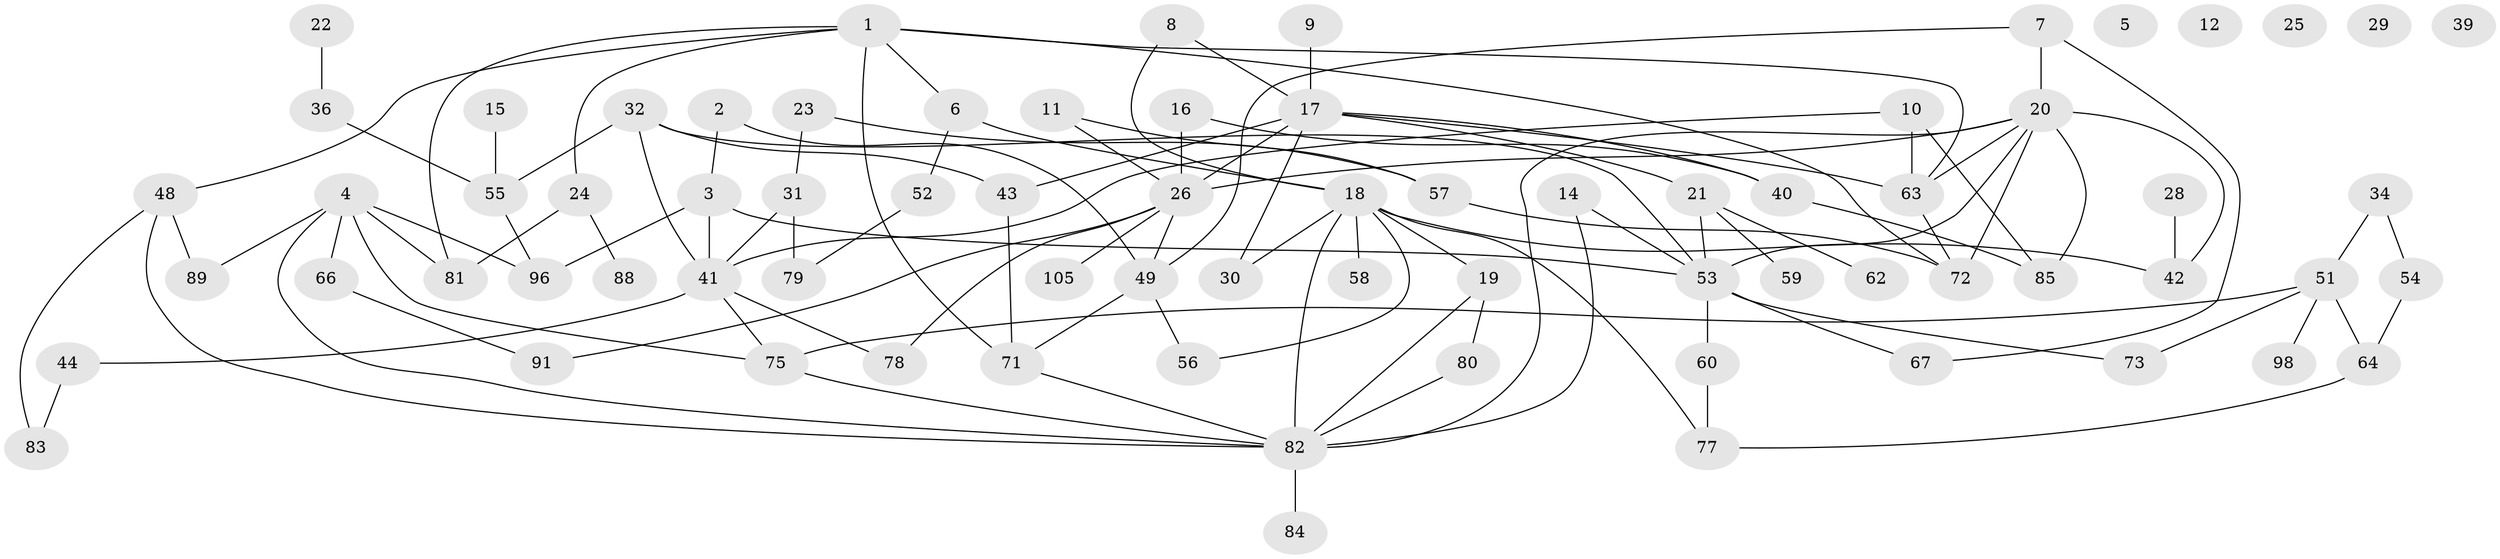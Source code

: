 // original degree distribution, {5: 0.09433962264150944, 2: 0.330188679245283, 4: 0.16037735849056603, 0: 0.04716981132075472, 3: 0.18867924528301888, 1: 0.14150943396226415, 7: 0.009433962264150943, 6: 0.02830188679245283}
// Generated by graph-tools (version 1.1) at 2025/16/03/04/25 18:16:33]
// undirected, 74 vertices, 110 edges
graph export_dot {
graph [start="1"]
  node [color=gray90,style=filled];
  1 [super="+95"];
  2;
  3;
  4 [super="+47+13"];
  5;
  6;
  7;
  8;
  9;
  10;
  11;
  12;
  14;
  15;
  16;
  17 [super="+35"];
  18 [super="+33"];
  19;
  20 [super="+102+103+94"];
  21 [super="+38+65"];
  22;
  23;
  24 [super="+50"];
  25;
  26 [super="+27+86+69"];
  28;
  29;
  30 [super="+76"];
  31;
  32 [super="+106"];
  34;
  36 [super="+61"];
  39;
  40;
  41 [super="+99"];
  42;
  43;
  44;
  48;
  49;
  51 [super="+68+92"];
  52;
  53 [super="+90"];
  54;
  55;
  56;
  57;
  58;
  59;
  60;
  62;
  63 [super="+93"];
  64;
  66;
  67;
  71;
  72 [super="+97"];
  73;
  75;
  77;
  78;
  79;
  80;
  81;
  82 [super="+87"];
  83;
  84;
  85;
  88;
  89;
  91;
  96 [super="+101"];
  98;
  105;
  1 -- 6;
  1 -- 48;
  1 -- 71;
  1 -- 81;
  1 -- 72;
  1 -- 24;
  1 -- 63;
  2 -- 3;
  2 -- 49;
  3 -- 53;
  3 -- 96;
  3 -- 41;
  4 -- 89;
  4 -- 82;
  4 -- 96;
  4 -- 81;
  4 -- 66;
  4 -- 75;
  6 -- 18 [weight=2];
  6 -- 52;
  7 -- 20;
  7 -- 49;
  7 -- 67;
  8 -- 18;
  8 -- 17;
  9 -- 17;
  10 -- 41;
  10 -- 63;
  10 -- 85;
  11 -- 57;
  11 -- 26;
  14 -- 82;
  14 -- 53;
  15 -- 55;
  16 -- 40;
  16 -- 26;
  17 -- 40;
  17 -- 43 [weight=2];
  17 -- 63;
  17 -- 21;
  17 -- 30;
  17 -- 26;
  18 -- 56;
  18 -- 42;
  18 -- 77;
  18 -- 19;
  18 -- 82;
  18 -- 58;
  18 -- 30;
  19 -- 80;
  19 -- 82;
  20 -- 42;
  20 -- 53;
  20 -- 72;
  20 -- 82;
  20 -- 26;
  20 -- 63;
  20 -- 85;
  21 -- 59;
  21 -- 62;
  21 -- 53;
  22 -- 36;
  23 -- 31;
  23 -- 57;
  24 -- 88;
  24 -- 81;
  26 -- 105;
  26 -- 91;
  26 -- 78;
  26 -- 49;
  28 -- 42;
  31 -- 41;
  31 -- 79;
  32 -- 43;
  32 -- 55;
  32 -- 41;
  32 -- 53;
  34 -- 54;
  34 -- 51;
  36 -- 55;
  40 -- 85;
  41 -- 44;
  41 -- 78;
  41 -- 75;
  43 -- 71;
  44 -- 83;
  48 -- 83;
  48 -- 89;
  48 -- 82;
  49 -- 56;
  49 -- 71;
  51 -- 75;
  51 -- 64;
  51 -- 73;
  51 -- 98;
  52 -- 79;
  53 -- 60;
  53 -- 67;
  53 -- 73;
  54 -- 64;
  55 -- 96;
  57 -- 72;
  60 -- 77;
  63 -- 72;
  64 -- 77;
  66 -- 91;
  71 -- 82;
  75 -- 82;
  80 -- 82;
  82 -- 84;
}
